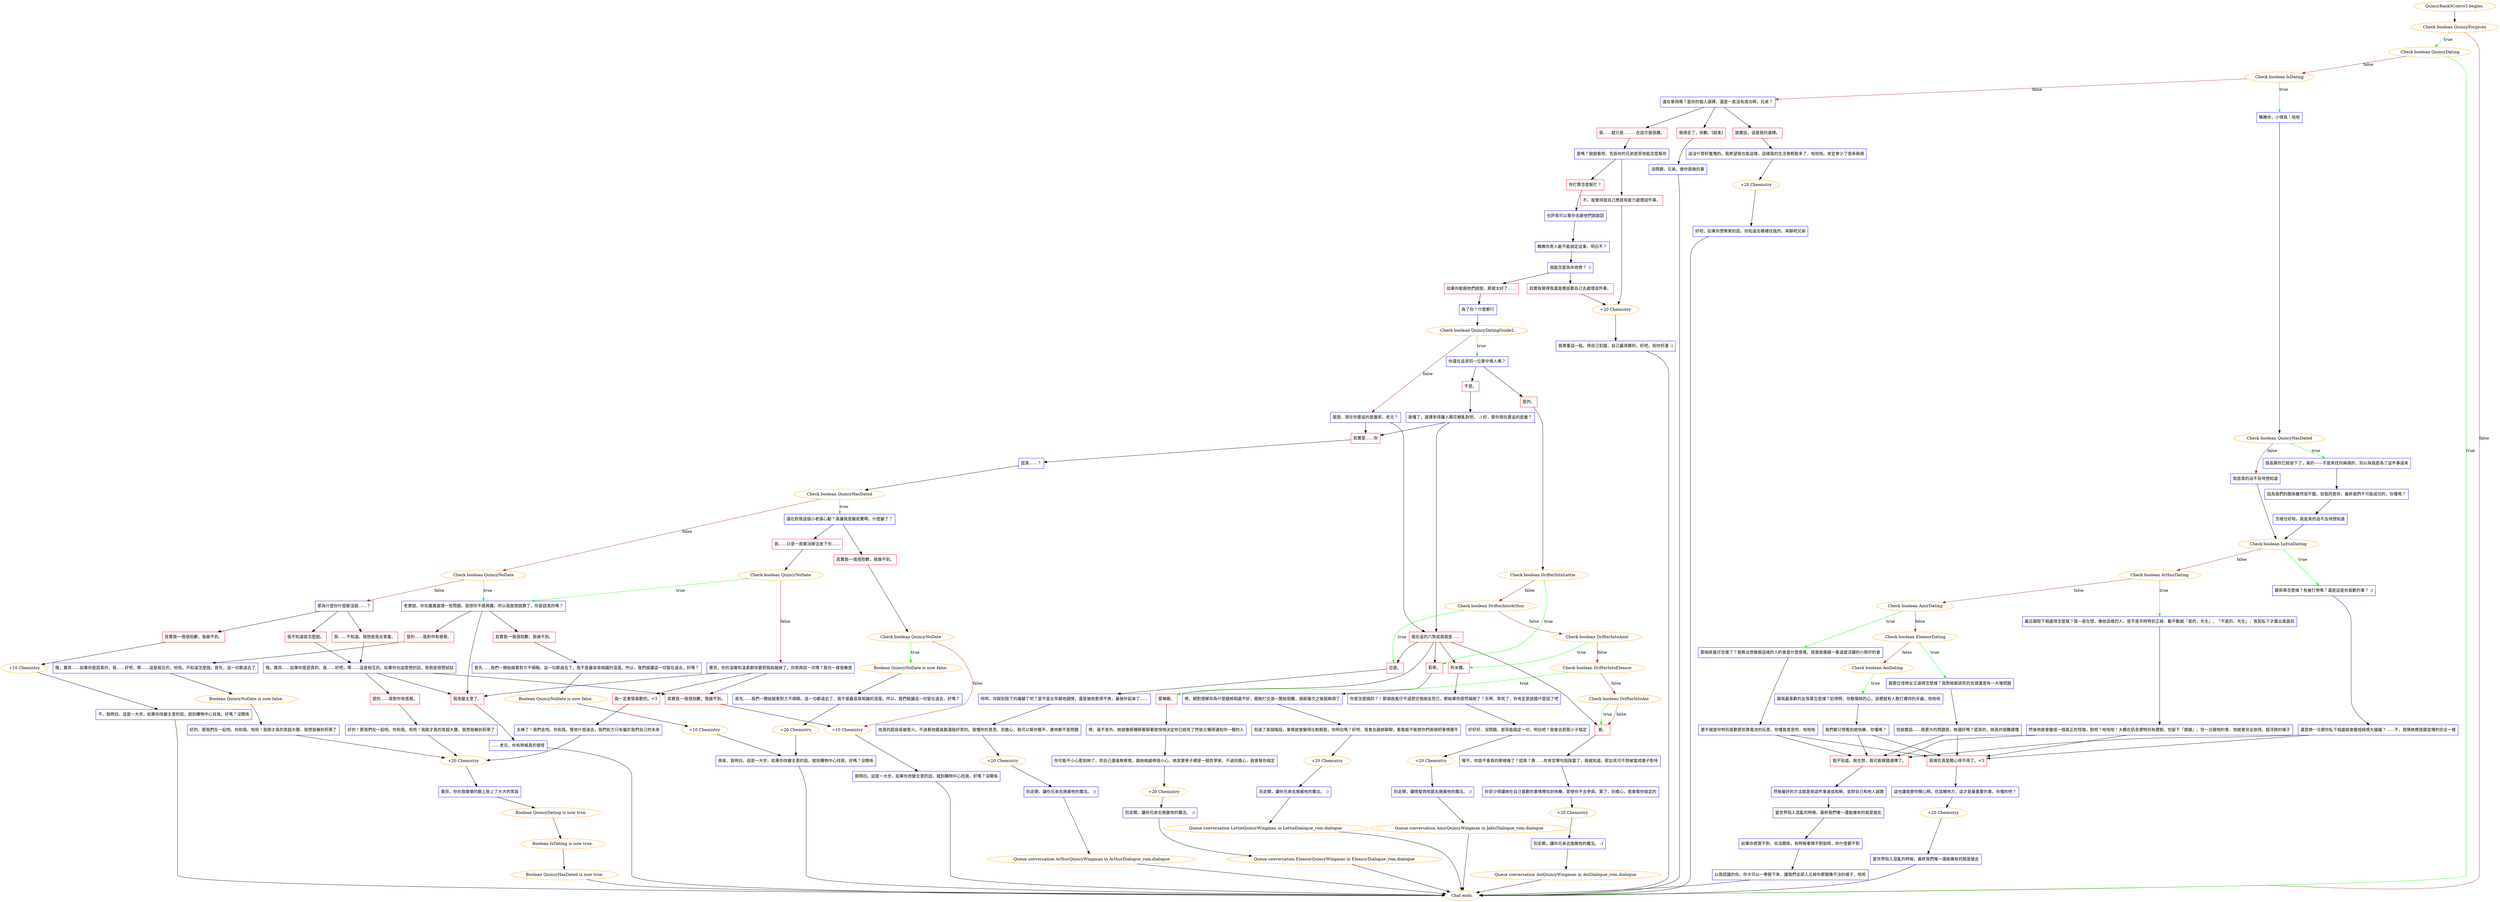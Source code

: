 digraph {
	"QuincyRank5Convo3 begins." [color=orange];
		"QuincyRank5Convo3 begins." -> j2951068974;
	j2951068974 [label="Check boolean QuincyForgiven",color=orange];
		j2951068974 -> j3209672370 [label=true,color=green];
		j2951068974 -> "Chat ends." [label=false,color=brown];
	j3209672370 [label="Check boolean QuincyDating",color=orange];
		j3209672370 -> "Chat ends." [label=true,color=green];
		j3209672370 -> j4264167688 [label=false,color=brown];
	"Chat ends." [color=orange];
	j4264167688 [label="Check boolean IsDating",color=orange];
		j4264167688 -> j760976709 [label=true,color=green];
		j4264167688 -> j1170377438 [label=false,color=brown];
	j760976709 [label="瞧瞧你，小情鳥！哈哈",shape=box,color=blue];
		j760976709 -> j112189153;
	j1170377438 [label="還在單飛嗎？是你的個人選擇，還是一直沒有成功啊，兄弟？",shape=box,color=blue];
		j1170377438 -> j2850703331;
		j1170377438 -> j1748028599;
		j1170377438 -> j481613307;
	j112189153 [label="Check boolean QuincyHasDated",color=orange];
		j112189153 -> j1593621999 [label=true,color=green];
		j112189153 -> j2611694870 [label=false,color=brown];
	j2850703331 [label="說實話，這是我的選擇。",shape=box,color=red];
		j2850703331 -> j1788451803;
	j1748028599 [label="我……就只是………在這方面很爛。",shape=box,color=red];
		j1748028599 -> j3024087152;
	j481613307 [label="我得走了，抱歉。[結束]",shape=box,color=red];
		j481613307 -> j3404901903;
	j1593621999 [label="很高興你已經放下了，真的——不是來找你麻煩的，別以為我是為了這件事過來",shape=box,color=blue];
		j1593621999 -> j239500064;
	j2611694870 [label="我是真的迫不及待想知道",shape=box,color=blue];
		j2611694870 -> j1775695868;
	j1788451803 [label="這沒什麼好羞愧的。我希望我也能這樣，這樣我的生活會輕鬆多了，哈哈哈。肯定會少了很多麻煩",shape=box,color=blue];
		j1788451803 -> j3482987608;
	j3024087152 [label="是嗎？說說看吧，告訴你的兄弟崑哥他能怎麼幫你",shape=box,color=blue];
		j3024087152 -> j3929629751;
		j3024087152 -> j4157286771;
	j3404901903 [label="沒問題，兄弟。做你該做的事",shape=box,color=blue];
		j3404901903 -> "Chat ends.";
	j239500064 [label="因為我們的關係雖然很不錯，但我同意你，最終我們不可能成功的，你懂嗎？",shape=box,color=blue];
		j239500064 -> j3065956846;
	j1775695868 [label="Check boolean LettieDating",color=orange];
		j1775695868 -> j1198698884 [label=true,color=green];
		j1775695868 -> j3168842779 [label=false,color=brown];
	j3482987608 [label="+20 Chemistry",color=orange];
		j3482987608 -> j3700549025;
	j3929629751 [label="你打算怎麼幫忙？",shape=box,color=red];
		j3929629751 -> j2621935792;
	j4157286771 [label="不，我覺得我自己應該有能力處理這件事。",shape=box,color=red];
		j4157286771 -> j2306242454;
	j3065956846 [label="怎樣也好啦。我是真的迫不及待想知道",shape=box,color=blue];
		j3065956846 -> j1775695868;
	j1198698884 [label="跟莉蒂怎麼樣？有被打慘嗎？還是這是你喜歡的事？ ;)",shape=box,color=blue];
		j1198698884 -> j2059953412;
	j3168842779 [label="Check boolean ArthurDating",color=orange];
		j3168842779 -> j1704577236 [label=true,color=green];
		j3168842779 -> j3271929692 [label=false,color=brown];
	j3700549025 [label="好吧，如果你想聚聚的話，你知道去哪裡找我的。再聊吧兄弟",shape=box,color=blue];
		j3700549025 -> "Chat ends.";
	j2621935792 [label="也許我可以幫你去跟他們說說話",shape=box,color=blue];
		j2621935792 -> j3801973625;
	j2306242454 [label="+20 Chemistry",color=orange];
		j2306242454 -> j553247465;
	j2059953412 [label="還是她一旦跟你私下相處就會變成純情大貓貓？……不，我猜她應該跟宣傳的完全一樣",shape=box,color=blue];
		j2059953412 -> j653992056;
		j2059953412 -> j21882138;
	j1704577236 [label="最近跟陛下相處得怎麼樣？我一直在想，像他這樣的人，是不是平時特別正經、動不動就「是的，先生」、「不是的，先生」，直到私下才露出真面目",shape=box,color=blue];
		j1704577236 -> j2687243734;
	j3271929692 [label="Check boolean AmirDating",color=orange];
		j3271929692 -> j1319185698 [label=true,color=green];
		j3271929692 -> j2641613073 [label=false,color=brown];
	j3801973625 [label="瞧瞧你男人能不能搞定這事，明白不？",shape=box,color=blue];
		j3801973625 -> j2894155049;
	j553247465 [label="我尊重這一點。得自己犯錯，自己贏得勝利。好吧，祝你好運 :)",shape=box,color=blue];
		j553247465 -> "Chat ends.";
	j653992056 [label="我現在真是開心得不得了。<3",shape=box,color=red];
		j653992056 -> j2172762279;
	j21882138 [label="我不知道。我在想，我可能做錯選擇了。",shape=box,color=red];
		j21882138 -> j4231459271;
	j2687243734 [label="然後他就會變成一個真正的怪咖，對吧？哈哈哈！大概在訊息裡特別有禮貌，怕留下「證據」，但一旦跟他約會，他就會完全放飛，超浮誇的樣子",shape=box,color=blue];
		j2687243734 -> j653992056;
		j2687243734 -> j21882138;
	j1319185698 [label="那個疾風仔怎樣了？我無法想像跟這樣的人約會是什麼感覺。感覺就像跟一隻過度活躍的小狗仔約會",shape=box,color=blue];
		j1319185698 -> j1427876569;
	j2641613073 [label="Check boolean EleanorDating",color=orange];
		j2641613073 -> j555006277 [label=true,color=green];
		j2641613073 -> j2260982675 [label=false,color=brown];
	j2894155049 [label="我能怎麼為你效勞？ ;)",shape=box,color=blue];
		j2894155049 -> j3718229951;
		j2894155049 -> j2451459142;
	j2172762279 [label="這也讓我替你開心啊。在這種地方，這才是最重要的事，你懂的吧？",shape=box,color=blue];
		j2172762279 -> j4084542207;
	j4231459271 [label="然後最好的方法就是與這件事達成和解，並對自己和他人誠實",shape=box,color=blue];
		j4231459271 -> j4174112538;
	j1427876569 [label="要不就是你特別喜歡那些靠電池的玩意，你懂我意思吧，哈哈哈",shape=box,color=blue];
		j1427876569 -> j653992056;
		j1427876569 -> j21882138;
	j555006277 [label="跟那位怪物女王過得怎麼樣？我對她那該死的舌頭還是有一大堆問題",shape=box,color=blue];
		j555006277 -> j2973555486;
	j2260982675 [label="Check boolean AoiDating",color=orange];
		j2260982675 -> j4042850150 [label=true,color=green];
	j3718229951 [label="如果你能跟他們說說，那就太好了……",shape=box,color=red];
		j3718229951 -> j3740496364;
	j2451459142 [label="其實我覺得我還是應該要自己去處理這件事。",shape=box,color=red];
		j2451459142 -> j2306242454;
	j4084542207 [label="+20 Chemistry",color=orange];
		j4084542207 -> j3483928098;
	j4174112538 [label="當世界陷入混亂的時候，最終我們唯一還能擁有的就是彼此",shape=box,color=blue];
		j4174112538 -> j2812455801;
	j2973555486 [label="但說實話……我更大的問題是，她還好嗎？認真的，她真的很難讀懂",shape=box,color=blue];
		j2973555486 -> j653992056;
		j2973555486 -> j21882138;
	j4042850150 [label="跟我最喜歡的女孩葵怎麼樣？記得啊，你敢傷她的心，這裡就有人敢打爆你的牙齒，哈哈哈",shape=box,color=blue];
		j4042850150 -> j559076396;
	j3740496364 [label="為了你？什麼都行",shape=box,color=blue];
		j3740496364 -> j2238688054;
	j3483928098 [label="當世界陷入混亂的時候，最終我們唯一還能擁有的就是彼此",shape=box,color=blue];
		j3483928098 -> "Chat ends.";
	j2812455801 [label="如果你感覺不對，也沒關係。有時候事情不對勁時，你什麼都不對",shape=box,color=blue];
		j2812455801 -> j4279946732;
	j559076396 [label="我們都只想看到她快樂，你懂嗎？",shape=box,color=blue];
		j559076396 -> j653992056;
		j559076396 -> j21882138;
	j2238688054 [label="Check boolean QuincyDatingGuide2",color=orange];
		j2238688054 -> j1112363951 [label=true,color=green];
		j2238688054 -> j4225711585 [label=false,color=brown];
	j4279946732 [label="以我認識的你，你大可以一拳砸下來，讓我們全部人忘掉你那猶豫不決的樣子，哈哈",shape=box,color=blue];
		j4279946732 -> "Chat ends.";
	j1112363951 [label="你還在追求同一位夢中情人嗎？",shape=box,color=blue];
		j1112363951 -> j830510735;
		j1112363951 -> j2299054521;
	j4225711585 [label="那麼，現在你要追的是誰呢，老兄？",shape=box,color=blue];
		j4225711585 -> j458403214;
		j4225711585 -> j3702997696;
	j830510735 [label="不是。",shape=box,color=red];
		j830510735 -> j1299174006;
	j2299054521 [label="是的。",shape=box,color=red];
		j2299054521 -> j3198534615;
	j458403214 [label="我在追的六煞成員就是……",shape=box,color=red];
		j458403214 -> j3502678412;
		j458403214 -> j1769909280;
		j458403214 -> j2998828224;
		j458403214 -> j1730022861;
		j458403214 -> j432621243;
	j3702997696 [label="其實是……你",shape=box,color=red];
		j3702997696 -> j83298010;
	j1299174006 [label="我懂了，選擇多得讓人眼花繚亂對吧。 ;) 好，那你現在要追的是誰？",shape=box,color=blue];
		j1299174006 -> j458403214;
		j1299174006 -> j3702997696;
	j3198534615 [label="Check boolean DrifterIntoLettie",color=orange];
		j3198534615 -> j3502678412 [label=true,color=green];
		j3198534615 -> j1481036599 [label=false,color=brown];
	j3502678412 [label="莉蒂。",shape=box,color=red];
		j3502678412 -> j1389197272;
	j1769909280 [label="亞瑟。",shape=box,color=red];
		j1769909280 -> j3584713966;
	j2998828224 [label="阿米爾。",shape=box,color=red];
		j2998828224 -> j3950959036;
	j1730022861 [label="愛琳娜。",shape=box,color=red];
		j1730022861 -> j400916838;
	j432621243 [label="葵。",shape=box,color=red];
		j432621243 -> j2579542453;
	j83298010 [label="認真……？",shape=box,color=blue];
		j83298010 -> j2521049982;
	j1481036599 [label="Check boolean DrifterIntoArthur",color=orange];
		j1481036599 -> j1769909280 [label=true,color=green];
		j1481036599 -> j2762540437 [label=false,color=brown];
	j1389197272 [label="嗯，絕對理解你為什麼跟她相處不好，跟她打交道一開始很難，搞砸幾次之後就麻煩了",shape=box,color=blue];
		j1389197272 -> j2195263795;
	j3584713966 [label="呵呵，你踩到陛下的痛腳了吧？是不是太早跟他調情，還是被他惹得不爽，最後吵起來了……",shape=box,color=blue];
		j3584713966 -> j4268882440;
	j3950959036 [label="你是怎麼搞的？！那個疾風仔不過想交個朋友而已，郠結果你居然搞砸了？天啊，笑死了，你肯定是說錯什麼話了吧",shape=box,color=blue];
		j3950959036 -> j1509013877;
	j400916838 [label="嗯，毫不意外。她就像那種聊著聊著就悄悄決定你已經死了然後又懶得通知你一聲的人",shape=box,color=blue];
		j400916838 -> j1361772264;
	j2579542453 [label="喔不，你該不會真的那樣做了？認真？靠……你肯定哪句話踩雷了，我就知道。那女孩可不想被當成傻子對待",shape=box,color=blue];
		j2579542453 -> j2598759539;
	j2521049982 [label="Check boolean QuincyHasDated",color=orange];
		j2521049982 -> j2112980998 [label=true,color=green];
		j2521049982 -> j931455432 [label=false,color=brown];
	j2762540437 [label="Check boolean DrifterIntoAmir",color=orange];
		j2762540437 -> j2998828224 [label=true,color=green];
		j2762540437 -> j18030657 [label=false,color=brown];
	j2195263795 [label="但過了某個階段，事情就會變得比較輕鬆，你明白嗎？好吧，我會去跟她聊聊，看看能不能替你們兩個把事情擺平",shape=box,color=blue];
		j2195263795 -> j2119715503;
	j4268882440 [label="他真的超容易被惹火。不過看他擺臭臉還挺好笑的。我懂你的意思。別擔心，我可以幫你擺平，連他都不是問題",shape=box,color=blue];
		j4268882440 -> j4159916604;
	j1509013877 [label="好好好，沒問題。崑哥能搞定一切，明白吧？我會去把那小子搞定",shape=box,color=blue];
		j1509013877 -> j2463353871;
	j1361772264 [label="你可能不小心惹到她了，但自己還毫無察覺。跟她相處得很小心，她其實骨子裡是一個哲學家。不過別擔心，我會幫你搞定",shape=box,color=blue];
		j1361772264 -> j921184945;
	j2598759539 [label="你至少得讓她在自己喜歡的事情裡找到快樂，即使你不去參與。算了，別擔心，我會幫你搞定的",shape=box,color=blue];
		j2598759539 -> j3006697927;
	j2112980998 [label="還在對我這個小老頭心動？真讓我受寵若驚啊。什麼變了？",shape=box,color=blue];
		j2112980998 -> j3440421266;
		j2112980998 -> j232712903;
	j931455432 [label="Check boolean QuincyNoDate",color=orange];
		j931455432 -> j175316312 [label=true,color=green];
		j931455432 -> j3105855647 [label=false,color=brown];
	j18030657 [label="Check boolean DrifterIntoEleanor",color=orange];
		j18030657 -> j1730022861 [label=true,color=green];
		j18030657 -> j1008457125 [label=false,color=brown];
	j2119715503 [label="+20 Chemistry",color=orange];
		j2119715503 -> j3881998690;
	j4159916604 [label="+20 Chemistry",color=orange];
		j4159916604 -> j1985471492;
	j2463353871 [label="+20 Chemistry",color=orange];
		j2463353871 -> j1319761068;
	j921184945 [label="+20 Chemistry",color=orange];
		j921184945 -> j3047130049;
	j3006697927 [label="+20 Chemistry",color=orange];
		j3006697927 -> j143046854;
	j3440421266 [label="我……只是一直都沒辦法放下你……",shape=box,color=red];
		j3440421266 -> j459811191;
	j232712903 [label="其實我──我很抱歉，我做不到。",shape=box,color=red];
		j232712903 -> j1812051425;
	j175316312 [label="老實說，你在嚴肅處理一些問題。我想你不感興趣，所以我就想說算了。你是認真的嗎？",shape=box,color=blue];
		j175316312 -> j73927827;
		j175316312 -> j237254482;
		j175316312 -> j3838185822;
	j3105855647 [label="那為什麼你什麼都沒說……？",shape=box,color=blue];
		j3105855647 -> j1200955261;
		j3105855647 -> j27894727;
		j3105855647 -> j1869218485;
	j1008457125 [label="Check boolean DrifterIntoAoi",color=orange];
		j1008457125 -> j432621243 [label=true,color=green];
		j1008457125 -> j432621243 [label=false,color=brown];
	j3881998690 [label="別走開，讓你兄弟去施展他的魔法。 ;)",shape=box,color=blue];
		j3881998690 -> "Initiate conversation LettieQuincyWingman in LettieDialogue_rom.dialogue";
	j1985471492 [label="別走開，讓你兄弟去施展他的魔法。 ;)",shape=box,color=blue];
		j1985471492 -> "Initiate conversation ArthurQuincyWingman in ArthurDialogue_rom.dialogue";
	j1319761068 [label="別走開，讓情聖西哈諾去施展他的魔法。 ;)",shape=box,color=blue];
		j1319761068 -> "Initiate conversation AmirQuincyWingman in JabirDialogue_rom.dialogue";
	j3047130049 [label="別走開，讓你兄弟去施展他的魔法。 ;)",shape=box,color=blue];
		j3047130049 -> "Initiate conversation EleanorQuincyWingman in EleanorDialogue_rom.dialogue";
	j143046854 [label="別走開，讓你兄弟去施展他的魔法。 ;)",shape=box,color=blue];
		j143046854 -> "Initiate conversation AoiQuincyWingman in AoiDialogue_rom.dialogue";
	j459811191 [label="Check boolean QuincyNoDate",color=orange];
		j459811191 -> j175316312 [label=true,color=green];
		j459811191 -> j1342661181 [label=false,color=brown];
	j1812051425 [label="Check boolean QuincyNoDate",color=orange];
		j1812051425 -> j3401525090 [label=true,color=green];
		j1812051425 -> j1249340645 [label=false,color=brown];
	j73927827 [label="是的……我對你有感覺。",shape=box,color=red];
		j73927827 -> j28051695;
	j237254482 [label="其實我──我很抱歉，我做不到。",shape=box,color=red];
		j237254482 -> j2479374923;
	j3838185822 [label="我改變主意了。",shape=box,color=red];
		j3838185822 -> j4266212357;
	j1200955261 [label="我……不知道。我想是我太害羞。",shape=box,color=red];
		j1200955261 -> j2067696892;
	j27894727 [label="我不知道該怎麼說。",shape=box,color=red];
		j27894727 -> j2067696892;
	j1869218485 [label="其實我──我很抱歉，我做不到。",shape=box,color=red];
		j1869218485 -> j1513902196;
	"Initiate conversation LettieQuincyWingman in LettieDialogue_rom.dialogue" [label="Queue conversation LettieQuincyWingman in LettieDialogue_rom.dialogue",color=orange];
		"Initiate conversation LettieQuincyWingman in LettieDialogue_rom.dialogue" -> "Chat ends.";
	"Initiate conversation ArthurQuincyWingman in ArthurDialogue_rom.dialogue" [label="Queue conversation ArthurQuincyWingman in ArthurDialogue_rom.dialogue",color=orange];
		"Initiate conversation ArthurQuincyWingman in ArthurDialogue_rom.dialogue" -> "Chat ends.";
	"Initiate conversation AmirQuincyWingman in JabirDialogue_rom.dialogue" [label="Queue conversation AmirQuincyWingman in JabirDialogue_rom.dialogue",color=orange];
		"Initiate conversation AmirQuincyWingman in JabirDialogue_rom.dialogue" -> "Chat ends.";
	"Initiate conversation EleanorQuincyWingman in EleanorDialogue_rom.dialogue" [label="Queue conversation EleanorQuincyWingman in EleanorDialogue_rom.dialogue",color=orange];
		"Initiate conversation EleanorQuincyWingman in EleanorDialogue_rom.dialogue" -> "Chat ends.";
	"Initiate conversation AoiQuincyWingman in AoiDialogue_rom.dialogue" [label="Queue conversation AoiQuincyWingman in AoiDialogue_rom.dialogue",color=orange];
		"Initiate conversation AoiQuincyWingman in AoiDialogue_rom.dialogue" -> "Chat ends.";
	j1342661181 [label="寶貝，你的溫暖和溫柔都快要把我給融掉了。你想再試一次嗎？我也一樣很樂意",shape=box,color=blue];
		j1342661181 -> j1657193305;
		j1342661181 -> j3309625569;
		j1342661181 -> j3838185822;
	j3401525090 [label="Boolean QuincyNoDate is now false.",color=orange];
		j3401525090 -> j2901758731;
	j1249340645 [label="+10 Chemistry",color=orange];
		j1249340645 -> j3112112326;
	j28051695 [label="哦，寶貝……如果你是認真的，我……好吧，嗯……這是相互的，哈哈。不知道怎麼說。首先，這一切都過去了",shape=box,color=blue];
		j28051695 -> j3717870269;
	j2479374923 [label="首先……我們一開始就看對方不順眼。這一切都過去了。我不是最容易相識的混蛋。所以，我們就讓這一切留在過去，好嗎？",shape=box,color=blue];
		j2479374923 -> j1513347893;
	j4266212357 [label="……老兄，你有時候真的很怪",shape=box,color=blue];
		j4266212357 -> "Chat ends.";
	j2067696892 [label="哦，寶貝……如果你是認真的，我……好吧，嗯……這是相互的。如果你也這麼想的話，我倒是很想試試",shape=box,color=blue];
		j2067696892 -> j2548535980;
		j2067696892 -> j3309625569;
		j2067696892 -> j3838185822;
	j1513902196 [label="+10 Chemistry",color=orange];
		j1513902196 -> j1974467825;
	j1657193305 [label="我一定會很喜歡的。<3",shape=box,color=red];
		j1657193305 -> j414585370;
	j3309625569 [label="其實我──我很抱歉，我做不到。",shape=box,color=red];
		j3309625569 -> j1249340645;
	j2901758731 [label="首先……我們一開始就看對方不順眼。這一切都過去了。我不是最容易相識的混蛋。所以，我們就讓這一切留在過去，好嗎？",shape=box,color=blue];
		j2901758731 -> j788921180;
	j3112112326 [label="我明白。這是一大步。如果你改變主意的話，就到購物中心找我，好嗎？沒關係",shape=box,color=blue];
		j3112112326 -> "Chat ends.";
	j3717870269 [label="Boolean QuincyNoDate is now false.",color=orange];
		j3717870269 -> j2994256831;
	j1513347893 [label="Boolean QuincyNoDate is now false.",color=orange];
		j1513347893 -> j2550668400;
	j2548535980 [label="是的……我對你有感覺。",shape=box,color=red];
		j2548535980 -> j1799445692;
	j1974467825 [label="不，我明白。這是一大步。如果你改變主意的話，就到購物中心找我，好嗎？沒關係",shape=box,color=blue];
		j1974467825 -> "Chat ends.";
	j414585370 [label="太棒了！我們走吧。你和我。管他什麼過去，我們前方只有屬於我們自己的未來",shape=box,color=blue];
		j414585370 -> j1564844002;
	j788921180 [label="+20 Chemistry",color=orange];
		j788921180 -> j861599344;
	j2994256831 [label="好的。那我們在一起吧。你和我。哈哈！我剛才真的笑超大聲，我想我嚇到莉蒂了",shape=box,color=blue];
		j2994256831 -> j1564844002;
	j2550668400 [label="+10 Chemistry",color=orange];
		j2550668400 -> j861599344;
	j1799445692 [label="好的！那我們在一起吧。你和我。哈哈！我剛才真的笑超大聲，我想我嚇到莉蒂了",shape=box,color=blue];
		j1799445692 -> j1564844002;
	j1564844002 [label="+20 Chemistry",color=orange];
		j1564844002 -> j2542782625;
	j861599344 [label="再來，我明白。這是一大步。如果你改變主意的話，就到購物中心找我，好嗎？沒關係",shape=box,color=blue];
		j861599344 -> "Chat ends.";
	j2542782625 [label="寶貝，你在我傻傻的臉上掛上了大大的笑容",shape=box,color=blue];
		j2542782625 -> j505928050;
	j505928050 [label="Boolean QuincyDating is now true.",color=orange];
		j505928050 -> j2476452017;
	j2476452017 [label="Boolean IsDating is now true.",color=orange];
		j2476452017 -> j2730872079;
	j2730872079 [label="Boolean QuincyHasDated is now true.",color=orange];
		j2730872079 -> "Chat ends.";
}